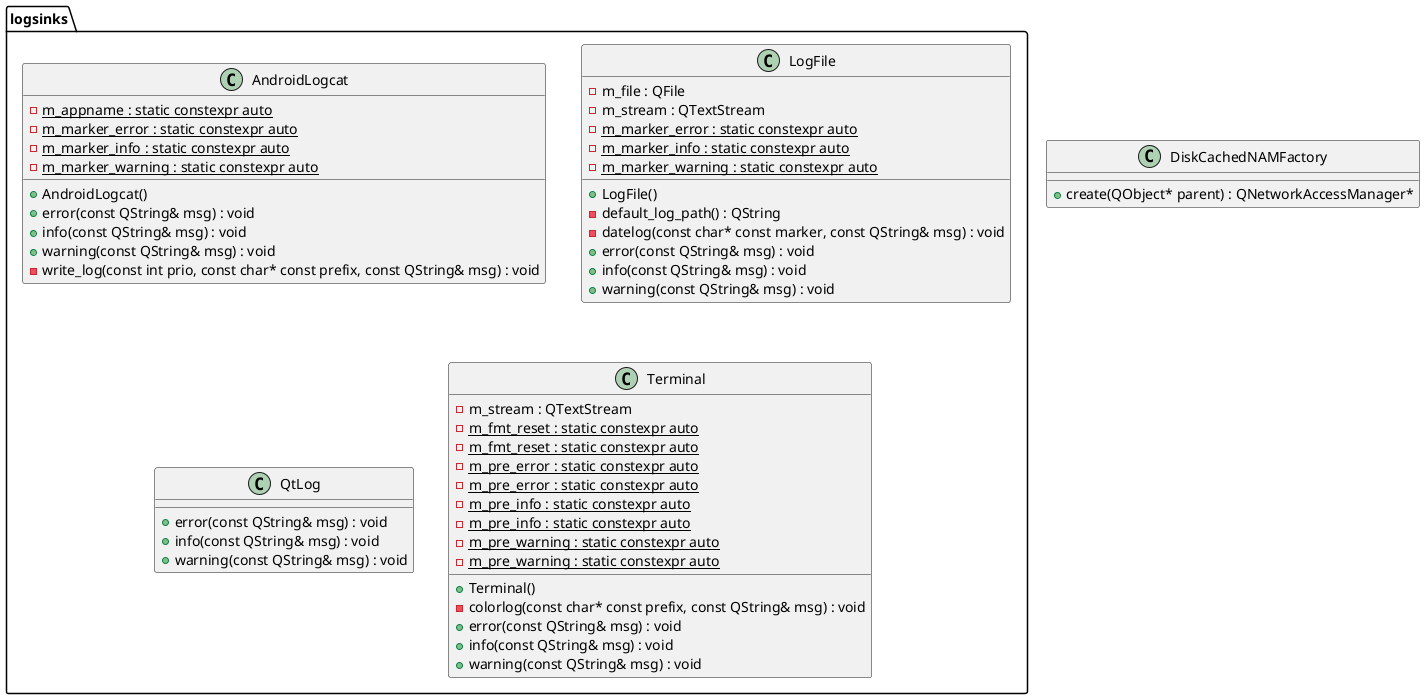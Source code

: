 @startuml





/' Objects '/

class DiskCachedNAMFactory {
	+create(QObject* parent) : QNetworkAccessManager*
}


namespace logsinks {
	class AndroidLogcat {
		+AndroidLogcat()
		-{static} m_appname : static constexpr auto
		-{static} m_marker_error : static constexpr auto
		-{static} m_marker_info : static constexpr auto
		-{static} m_marker_warning : static constexpr auto
		+error(const QString& msg) : void
		+info(const QString& msg) : void
		+warning(const QString& msg) : void
		-write_log(const int prio, const char* const prefix, const QString& msg) : void
	}

	class LogFile {
		+LogFile()
		-m_file : QFile
		-default_log_path() : QString
		-m_stream : QTextStream
		-{static} m_marker_error : static constexpr auto
		-{static} m_marker_info : static constexpr auto
		-{static} m_marker_warning : static constexpr auto
		-datelog(const char* const marker, const QString& msg) : void
		+error(const QString& msg) : void
		+info(const QString& msg) : void
		+warning(const QString& msg) : void
	}

	class QtLog {
		+error(const QString& msg) : void
		+info(const QString& msg) : void
		+warning(const QString& msg) : void
	}

	class Terminal {
		+Terminal()
		-m_stream : QTextStream
		-{static} m_fmt_reset : static constexpr auto
		-{static} m_fmt_reset : static constexpr auto
		-{static} m_pre_error : static constexpr auto
		-{static} m_pre_error : static constexpr auto
		-{static} m_pre_info : static constexpr auto
		-{static} m_pre_info : static constexpr auto
		-{static} m_pre_warning : static constexpr auto
		-{static} m_pre_warning : static constexpr auto
		-colorlog(const char* const prefix, const QString& msg) : void
		+error(const QString& msg) : void
		+info(const QString& msg) : void
		+warning(const QString& msg) : void
	}
}





/' Inheritance relationships '/




/' Aggregation relationships '/





/' Dependency relationships '/





/' Nested objects '/



@enduml
